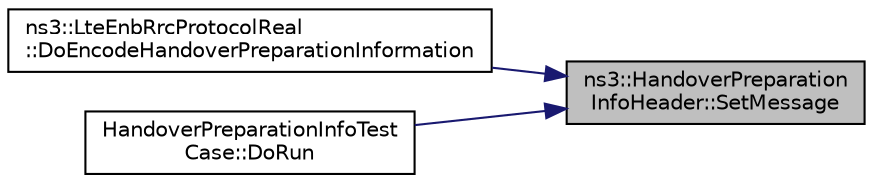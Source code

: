 digraph "ns3::HandoverPreparationInfoHeader::SetMessage"
{
 // LATEX_PDF_SIZE
  edge [fontname="Helvetica",fontsize="10",labelfontname="Helvetica",labelfontsize="10"];
  node [fontname="Helvetica",fontsize="10",shape=record];
  rankdir="RL";
  Node1 [label="ns3::HandoverPreparation\lInfoHeader::SetMessage",height=0.2,width=0.4,color="black", fillcolor="grey75", style="filled", fontcolor="black",tooltip="Receives a HandoverPreparationInfo IE and stores the contents into the class attributes."];
  Node1 -> Node2 [dir="back",color="midnightblue",fontsize="10",style="solid",fontname="Helvetica"];
  Node2 [label="ns3::LteEnbRrcProtocolReal\l::DoEncodeHandoverPreparationInformation",height=0.2,width=0.4,color="black", fillcolor="white", style="filled",URL="$classns3_1_1_lte_enb_rrc_protocol_real.html#ab7f715c87f35d6d5b84c75b272a532d8",tooltip="Encode handover preparation information function."];
  Node1 -> Node3 [dir="back",color="midnightblue",fontsize="10",style="solid",fontname="Helvetica"];
  Node3 [label="HandoverPreparationInfoTest\lCase::DoRun",height=0.2,width=0.4,color="black", fillcolor="white", style="filled",URL="$class_handover_preparation_info_test_case.html#af2543e8eacd157b1cc0ec5615a3aba95",tooltip="Implementation to actually run this TestCase."];
}
